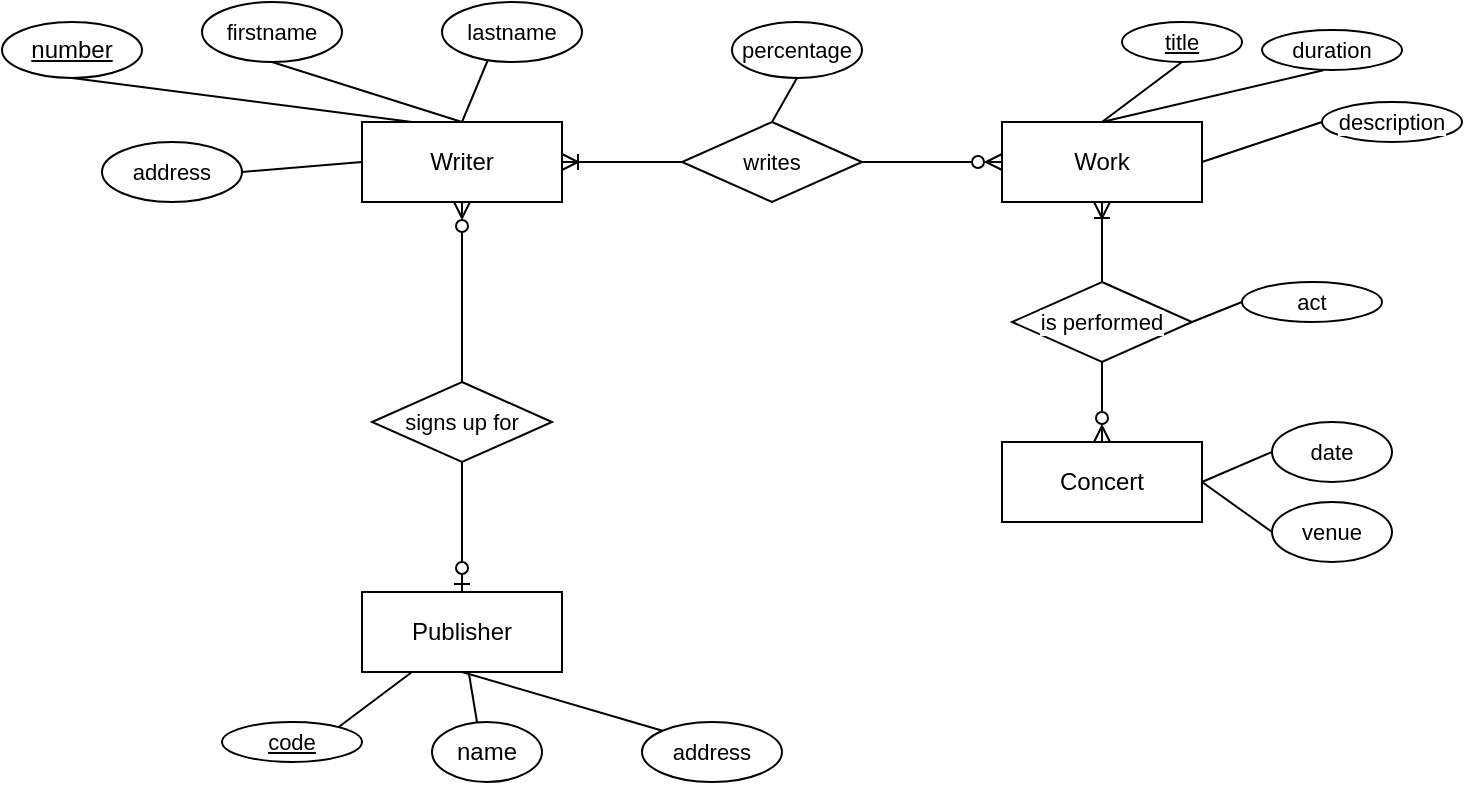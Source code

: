 <mxfile version="24.9.2">
  <diagram id="R2lEEEUBdFMjLlhIrx00" name="Page-1">
    <mxGraphModel dx="1050" dy="579" grid="1" gridSize="10" guides="1" tooltips="1" connect="1" arrows="1" fold="1" page="1" pageScale="1" pageWidth="850" pageHeight="1100" math="0" shadow="0" extFonts="Permanent Marker^https://fonts.googleapis.com/css?family=Permanent+Marker">
      <root>
        <mxCell id="0" />
        <mxCell id="1" parent="0" />
        <mxCell id="HoAKC4LdOyhYHKw9ibHR-8" style="rounded=0;orthogonalLoop=1;jettySize=auto;html=1;exitX=0.25;exitY=0;exitDx=0;exitDy=0;entryX=0.5;entryY=1;entryDx=0;entryDy=0;endArrow=none;endFill=0;" edge="1" parent="1" source="HoAKC4LdOyhYHKw9ibHR-2" target="HoAKC4LdOyhYHKw9ibHR-6">
          <mxGeometry relative="1" as="geometry" />
        </mxCell>
        <mxCell id="HoAKC4LdOyhYHKw9ibHR-12" style="edgeStyle=none;shape=connector;rounded=0;orthogonalLoop=1;jettySize=auto;html=1;exitX=0.5;exitY=0;exitDx=0;exitDy=0;entryX=0.5;entryY=1;entryDx=0;entryDy=0;strokeColor=default;align=center;verticalAlign=middle;fontFamily=Helvetica;fontSize=11;fontColor=default;labelBackgroundColor=default;endArrow=none;endFill=0;" edge="1" parent="1" source="HoAKC4LdOyhYHKw9ibHR-2" target="HoAKC4LdOyhYHKw9ibHR-11">
          <mxGeometry relative="1" as="geometry" />
        </mxCell>
        <mxCell id="HoAKC4LdOyhYHKw9ibHR-14" style="edgeStyle=none;shape=connector;rounded=0;orthogonalLoop=1;jettySize=auto;html=1;exitX=0.5;exitY=0;exitDx=0;exitDy=0;entryX=0.5;entryY=0;entryDx=0;entryDy=0;strokeColor=default;align=center;verticalAlign=middle;fontFamily=Helvetica;fontSize=11;fontColor=default;labelBackgroundColor=default;endArrow=none;endFill=0;" edge="1" parent="1" source="HoAKC4LdOyhYHKw9ibHR-2" target="HoAKC4LdOyhYHKw9ibHR-13">
          <mxGeometry relative="1" as="geometry" />
        </mxCell>
        <mxCell id="HoAKC4LdOyhYHKw9ibHR-16" style="edgeStyle=none;shape=connector;rounded=0;orthogonalLoop=1;jettySize=auto;html=1;exitX=0;exitY=0.5;exitDx=0;exitDy=0;entryX=1;entryY=0.5;entryDx=0;entryDy=0;strokeColor=default;align=center;verticalAlign=middle;fontFamily=Helvetica;fontSize=11;fontColor=default;labelBackgroundColor=default;endArrow=none;endFill=0;" edge="1" parent="1" source="HoAKC4LdOyhYHKw9ibHR-2" target="HoAKC4LdOyhYHKw9ibHR-15">
          <mxGeometry relative="1" as="geometry" />
        </mxCell>
        <mxCell id="HoAKC4LdOyhYHKw9ibHR-28" style="edgeStyle=none;shape=connector;rounded=0;orthogonalLoop=1;jettySize=auto;html=1;exitX=1;exitY=0.5;exitDx=0;exitDy=0;entryX=0;entryY=0.5;entryDx=0;entryDy=0;strokeColor=default;align=center;verticalAlign=middle;fontFamily=Helvetica;fontSize=11;fontColor=default;labelBackgroundColor=default;endArrow=none;endFill=0;startArrow=ERoneToMany;startFill=0;" edge="1" parent="1" source="HoAKC4LdOyhYHKw9ibHR-2" target="HoAKC4LdOyhYHKw9ibHR-27">
          <mxGeometry relative="1" as="geometry" />
        </mxCell>
        <mxCell id="HoAKC4LdOyhYHKw9ibHR-53" style="edgeStyle=none;shape=connector;rounded=0;orthogonalLoop=1;jettySize=auto;html=1;exitX=0.5;exitY=1;exitDx=0;exitDy=0;entryX=0.5;entryY=0;entryDx=0;entryDy=0;strokeColor=default;align=center;verticalAlign=middle;fontFamily=Helvetica;fontSize=11;fontColor=default;labelBackgroundColor=default;endArrow=none;endFill=0;startArrow=ERzeroToMany;startFill=0;" edge="1" parent="1" source="HoAKC4LdOyhYHKw9ibHR-2" target="HoAKC4LdOyhYHKw9ibHR-52">
          <mxGeometry relative="1" as="geometry" />
        </mxCell>
        <mxCell id="HoAKC4LdOyhYHKw9ibHR-2" value="Writer" style="whiteSpace=wrap;html=1;align=center;" vertex="1" parent="1">
          <mxGeometry x="190" y="150" width="100" height="40" as="geometry" />
        </mxCell>
        <mxCell id="HoAKC4LdOyhYHKw9ibHR-17" style="edgeStyle=none;shape=connector;rounded=0;orthogonalLoop=1;jettySize=auto;html=1;exitX=0.25;exitY=1;exitDx=0;exitDy=0;strokeColor=default;align=center;verticalAlign=middle;fontFamily=Helvetica;fontSize=11;fontColor=default;labelBackgroundColor=default;endArrow=none;endFill=0;entryX=0.5;entryY=1;entryDx=0;entryDy=0;" edge="1" parent="1" source="HoAKC4LdOyhYHKw9ibHR-3" target="HoAKC4LdOyhYHKw9ibHR-18">
          <mxGeometry relative="1" as="geometry">
            <mxPoint x="190" y="355" as="targetPoint" />
          </mxGeometry>
        </mxCell>
        <mxCell id="HoAKC4LdOyhYHKw9ibHR-23" value="" style="edgeStyle=none;shape=connector;rounded=0;orthogonalLoop=1;jettySize=auto;html=1;strokeColor=default;align=center;verticalAlign=middle;fontFamily=Helvetica;fontSize=11;fontColor=default;labelBackgroundColor=default;endArrow=none;endFill=0;entryX=0.5;entryY=1;entryDx=0;entryDy=0;" edge="1" parent="1" source="HoAKC4LdOyhYHKw9ibHR-3" target="HoAKC4LdOyhYHKw9ibHR-22">
          <mxGeometry relative="1" as="geometry">
            <mxPoint x="330" y="335" as="targetPoint" />
          </mxGeometry>
        </mxCell>
        <mxCell id="HoAKC4LdOyhYHKw9ibHR-26" style="edgeStyle=none;shape=connector;rounded=0;orthogonalLoop=1;jettySize=auto;html=1;exitX=0.5;exitY=1;exitDx=0;exitDy=0;entryX=0;entryY=0;entryDx=0;entryDy=0;strokeColor=default;align=center;verticalAlign=middle;fontFamily=Helvetica;fontSize=11;fontColor=default;labelBackgroundColor=default;endArrow=none;endFill=0;" edge="1" parent="1" source="HoAKC4LdOyhYHKw9ibHR-3" target="HoAKC4LdOyhYHKw9ibHR-25">
          <mxGeometry relative="1" as="geometry">
            <Array as="points" />
          </mxGeometry>
        </mxCell>
        <mxCell id="HoAKC4LdOyhYHKw9ibHR-3" value="Publisher" style="whiteSpace=wrap;html=1;align=center;" vertex="1" parent="1">
          <mxGeometry x="190" y="385" width="100" height="40" as="geometry" />
        </mxCell>
        <mxCell id="HoAKC4LdOyhYHKw9ibHR-33" style="edgeStyle=none;shape=connector;rounded=0;orthogonalLoop=1;jettySize=auto;html=1;exitX=0.5;exitY=0;exitDx=0;exitDy=0;entryX=0.5;entryY=1;entryDx=0;entryDy=0;strokeColor=default;align=center;verticalAlign=middle;fontFamily=Helvetica;fontSize=11;fontColor=default;labelBackgroundColor=default;endArrow=none;endFill=0;" edge="1" parent="1" source="HoAKC4LdOyhYHKw9ibHR-4" target="HoAKC4LdOyhYHKw9ibHR-31">
          <mxGeometry relative="1" as="geometry" />
        </mxCell>
        <mxCell id="HoAKC4LdOyhYHKw9ibHR-37" style="edgeStyle=none;shape=connector;rounded=0;orthogonalLoop=1;jettySize=auto;html=1;exitX=1;exitY=0.5;exitDx=0;exitDy=0;entryX=0;entryY=0.5;entryDx=0;entryDy=0;strokeColor=default;align=center;verticalAlign=middle;fontFamily=Helvetica;fontSize=11;fontColor=default;labelBackgroundColor=default;endArrow=none;endFill=0;" edge="1" parent="1" source="HoAKC4LdOyhYHKw9ibHR-4" target="HoAKC4LdOyhYHKw9ibHR-36">
          <mxGeometry relative="1" as="geometry" />
        </mxCell>
        <mxCell id="HoAKC4LdOyhYHKw9ibHR-41" style="edgeStyle=none;shape=connector;rounded=0;orthogonalLoop=1;jettySize=auto;html=1;entryX=0.5;entryY=0;entryDx=0;entryDy=0;strokeColor=default;align=center;verticalAlign=middle;fontFamily=Helvetica;fontSize=11;fontColor=default;labelBackgroundColor=default;endArrow=none;endFill=0;exitX=0.5;exitY=1;exitDx=0;exitDy=0;startArrow=ERoneToMany;startFill=0;" edge="1" parent="1" source="HoAKC4LdOyhYHKw9ibHR-4" target="HoAKC4LdOyhYHKw9ibHR-40">
          <mxGeometry relative="1" as="geometry">
            <mxPoint x="560" y="200" as="sourcePoint" />
          </mxGeometry>
        </mxCell>
        <mxCell id="HoAKC4LdOyhYHKw9ibHR-4" value="Work" style="whiteSpace=wrap;html=1;align=center;" vertex="1" parent="1">
          <mxGeometry x="510" y="150" width="100" height="40" as="geometry" />
        </mxCell>
        <mxCell id="HoAKC4LdOyhYHKw9ibHR-46" style="edgeStyle=none;shape=connector;rounded=0;orthogonalLoop=1;jettySize=auto;html=1;exitX=1;exitY=0.5;exitDx=0;exitDy=0;entryX=0;entryY=0.5;entryDx=0;entryDy=0;strokeColor=default;align=center;verticalAlign=middle;fontFamily=Helvetica;fontSize=11;fontColor=default;labelBackgroundColor=default;endArrow=none;endFill=0;" edge="1" parent="1" source="HoAKC4LdOyhYHKw9ibHR-5" target="HoAKC4LdOyhYHKw9ibHR-44">
          <mxGeometry relative="1" as="geometry" />
        </mxCell>
        <mxCell id="HoAKC4LdOyhYHKw9ibHR-47" style="edgeStyle=none;shape=connector;rounded=0;orthogonalLoop=1;jettySize=auto;html=1;exitX=1;exitY=0.5;exitDx=0;exitDy=0;entryX=0;entryY=0.5;entryDx=0;entryDy=0;strokeColor=default;align=center;verticalAlign=middle;fontFamily=Helvetica;fontSize=11;fontColor=default;labelBackgroundColor=default;endArrow=none;endFill=0;" edge="1" parent="1" source="HoAKC4LdOyhYHKw9ibHR-5" target="HoAKC4LdOyhYHKw9ibHR-45">
          <mxGeometry relative="1" as="geometry" />
        </mxCell>
        <mxCell id="HoAKC4LdOyhYHKw9ibHR-5" value="Concert" style="whiteSpace=wrap;html=1;align=center;" vertex="1" parent="1">
          <mxGeometry x="510" y="310" width="100" height="40" as="geometry" />
        </mxCell>
        <mxCell id="HoAKC4LdOyhYHKw9ibHR-6" value="&lt;u&gt;number&lt;/u&gt;" style="ellipse;whiteSpace=wrap;html=1;align=center;" vertex="1" parent="1">
          <mxGeometry x="10" y="100" width="70" height="28" as="geometry" />
        </mxCell>
        <mxCell id="HoAKC4LdOyhYHKw9ibHR-11" value="firstname" style="ellipse;whiteSpace=wrap;html=1;align=center;fontFamily=Helvetica;fontSize=11;fontColor=default;labelBackgroundColor=default;" vertex="1" parent="1">
          <mxGeometry x="110" y="90" width="70" height="30" as="geometry" />
        </mxCell>
        <mxCell id="HoAKC4LdOyhYHKw9ibHR-13" value="lastname" style="ellipse;whiteSpace=wrap;html=1;align=center;fontFamily=Helvetica;fontSize=11;fontColor=default;labelBackgroundColor=default;" vertex="1" parent="1">
          <mxGeometry x="230" y="90" width="70" height="30" as="geometry" />
        </mxCell>
        <mxCell id="HoAKC4LdOyhYHKw9ibHR-15" value="address" style="ellipse;whiteSpace=wrap;html=1;align=center;fontFamily=Helvetica;fontSize=11;fontColor=default;labelBackgroundColor=default;" vertex="1" parent="1">
          <mxGeometry x="60" y="160" width="70" height="30" as="geometry" />
        </mxCell>
        <mxCell id="HoAKC4LdOyhYHKw9ibHR-18" value="&lt;u&gt;code&lt;/u&gt;" style="ellipse;whiteSpace=wrap;html=1;align=center;fontFamily=Helvetica;fontSize=11;fontColor=default;labelBackgroundColor=default;" vertex="1" parent="1">
          <mxGeometry x="120" y="450" width="70" height="20" as="geometry" />
        </mxCell>
        <mxCell id="HoAKC4LdOyhYHKw9ibHR-22" value="name" style="ellipse;whiteSpace=wrap;html=1;" vertex="1" parent="1">
          <mxGeometry x="225" y="450" width="55" height="30" as="geometry" />
        </mxCell>
        <mxCell id="HoAKC4LdOyhYHKw9ibHR-25" value="address" style="ellipse;whiteSpace=wrap;html=1;align=center;fontFamily=Helvetica;fontSize=11;fontColor=default;labelBackgroundColor=default;" vertex="1" parent="1">
          <mxGeometry x="330" y="450" width="70" height="30" as="geometry" />
        </mxCell>
        <mxCell id="HoAKC4LdOyhYHKw9ibHR-29" style="edgeStyle=none;shape=connector;rounded=0;orthogonalLoop=1;jettySize=auto;html=1;exitX=1;exitY=0.5;exitDx=0;exitDy=0;entryX=0;entryY=0.5;entryDx=0;entryDy=0;strokeColor=default;align=center;verticalAlign=middle;fontFamily=Helvetica;fontSize=11;fontColor=default;labelBackgroundColor=default;endArrow=ERzeroToMany;endFill=0;" edge="1" parent="1" source="HoAKC4LdOyhYHKw9ibHR-27" target="HoAKC4LdOyhYHKw9ibHR-4">
          <mxGeometry relative="1" as="geometry" />
        </mxCell>
        <mxCell id="HoAKC4LdOyhYHKw9ibHR-32" style="edgeStyle=none;shape=connector;rounded=0;orthogonalLoop=1;jettySize=auto;html=1;exitX=0.5;exitY=0;exitDx=0;exitDy=0;entryX=0.5;entryY=1;entryDx=0;entryDy=0;strokeColor=default;align=center;verticalAlign=middle;fontFamily=Helvetica;fontSize=11;fontColor=default;labelBackgroundColor=default;endArrow=none;endFill=0;" edge="1" parent="1" source="HoAKC4LdOyhYHKw9ibHR-27" target="HoAKC4LdOyhYHKw9ibHR-30">
          <mxGeometry relative="1" as="geometry" />
        </mxCell>
        <mxCell id="HoAKC4LdOyhYHKw9ibHR-27" value="writes" style="shape=rhombus;perimeter=rhombusPerimeter;whiteSpace=wrap;html=1;align=center;fontFamily=Helvetica;fontSize=11;fontColor=default;labelBackgroundColor=default;" vertex="1" parent="1">
          <mxGeometry x="350" y="150" width="90" height="40" as="geometry" />
        </mxCell>
        <mxCell id="HoAKC4LdOyhYHKw9ibHR-30" value="percentage" style="ellipse;whiteSpace=wrap;html=1;align=center;fontFamily=Helvetica;fontSize=11;fontColor=default;labelBackgroundColor=default;" vertex="1" parent="1">
          <mxGeometry x="375" y="100" width="65" height="28" as="geometry" />
        </mxCell>
        <mxCell id="HoAKC4LdOyhYHKw9ibHR-31" value="&lt;u&gt;title&lt;/u&gt;" style="ellipse;whiteSpace=wrap;html=1;align=center;fontFamily=Helvetica;fontSize=11;fontColor=default;labelBackgroundColor=default;" vertex="1" parent="1">
          <mxGeometry x="570" y="100" width="60" height="20" as="geometry" />
        </mxCell>
        <mxCell id="HoAKC4LdOyhYHKw9ibHR-34" value="duration" style="ellipse;whiteSpace=wrap;html=1;align=center;fontFamily=Helvetica;fontSize=11;fontColor=default;labelBackgroundColor=default;" vertex="1" parent="1">
          <mxGeometry x="640" y="104" width="70" height="20" as="geometry" />
        </mxCell>
        <mxCell id="HoAKC4LdOyhYHKw9ibHR-35" style="edgeStyle=none;shape=connector;rounded=0;orthogonalLoop=1;jettySize=auto;html=1;exitX=0.5;exitY=0;exitDx=0;exitDy=0;entryX=0.438;entryY=1.005;entryDx=0;entryDy=0;entryPerimeter=0;strokeColor=default;align=center;verticalAlign=middle;fontFamily=Helvetica;fontSize=11;fontColor=default;labelBackgroundColor=default;endArrow=none;endFill=0;" edge="1" parent="1" source="HoAKC4LdOyhYHKw9ibHR-4" target="HoAKC4LdOyhYHKw9ibHR-34">
          <mxGeometry relative="1" as="geometry" />
        </mxCell>
        <mxCell id="HoAKC4LdOyhYHKw9ibHR-36" value="description" style="ellipse;whiteSpace=wrap;html=1;align=center;fontFamily=Helvetica;fontSize=11;fontColor=default;labelBackgroundColor=default;" vertex="1" parent="1">
          <mxGeometry x="670" y="140" width="70" height="20" as="geometry" />
        </mxCell>
        <mxCell id="HoAKC4LdOyhYHKw9ibHR-42" style="edgeStyle=none;shape=connector;rounded=0;orthogonalLoop=1;jettySize=auto;html=1;exitX=0.5;exitY=1;exitDx=0;exitDy=0;entryX=0.5;entryY=0;entryDx=0;entryDy=0;strokeColor=default;align=center;verticalAlign=middle;fontFamily=Helvetica;fontSize=11;fontColor=default;labelBackgroundColor=default;endArrow=ERzeroToMany;endFill=0;" edge="1" parent="1" source="HoAKC4LdOyhYHKw9ibHR-40" target="HoAKC4LdOyhYHKw9ibHR-5">
          <mxGeometry relative="1" as="geometry" />
        </mxCell>
        <mxCell id="HoAKC4LdOyhYHKw9ibHR-50" style="edgeStyle=none;shape=connector;rounded=0;orthogonalLoop=1;jettySize=auto;html=1;exitX=1;exitY=0.5;exitDx=0;exitDy=0;entryX=0;entryY=0.5;entryDx=0;entryDy=0;strokeColor=default;align=center;verticalAlign=middle;fontFamily=Helvetica;fontSize=11;fontColor=default;labelBackgroundColor=default;endArrow=none;endFill=0;" edge="1" parent="1" source="HoAKC4LdOyhYHKw9ibHR-40" target="HoAKC4LdOyhYHKw9ibHR-49">
          <mxGeometry relative="1" as="geometry" />
        </mxCell>
        <mxCell id="HoAKC4LdOyhYHKw9ibHR-40" value="is performed" style="shape=rhombus;perimeter=rhombusPerimeter;whiteSpace=wrap;html=1;align=center;fontFamily=Helvetica;fontSize=11;fontColor=default;labelBackgroundColor=default;" vertex="1" parent="1">
          <mxGeometry x="515" y="230" width="90" height="40" as="geometry" />
        </mxCell>
        <mxCell id="HoAKC4LdOyhYHKw9ibHR-44" value="date" style="ellipse;whiteSpace=wrap;html=1;align=center;fontFamily=Helvetica;fontSize=11;fontColor=default;labelBackgroundColor=default;" vertex="1" parent="1">
          <mxGeometry x="645" y="300" width="60" height="30" as="geometry" />
        </mxCell>
        <mxCell id="HoAKC4LdOyhYHKw9ibHR-45" value="venue" style="ellipse;whiteSpace=wrap;html=1;align=center;fontFamily=Helvetica;fontSize=11;fontColor=default;labelBackgroundColor=default;" vertex="1" parent="1">
          <mxGeometry x="645" y="340" width="60" height="30" as="geometry" />
        </mxCell>
        <mxCell id="HoAKC4LdOyhYHKw9ibHR-49" value="act" style="ellipse;whiteSpace=wrap;html=1;align=center;fontFamily=Helvetica;fontSize=11;fontColor=default;labelBackgroundColor=default;" vertex="1" parent="1">
          <mxGeometry x="630" y="230" width="70" height="20" as="geometry" />
        </mxCell>
        <mxCell id="HoAKC4LdOyhYHKw9ibHR-51" style="edgeStyle=none;shape=connector;rounded=0;orthogonalLoop=1;jettySize=auto;html=1;exitX=1;exitY=0.5;exitDx=0;exitDy=0;strokeColor=default;align=center;verticalAlign=middle;fontFamily=Helvetica;fontSize=11;fontColor=default;labelBackgroundColor=default;endArrow=none;endFill=0;" edge="1" parent="1" source="HoAKC4LdOyhYHKw9ibHR-25" target="HoAKC4LdOyhYHKw9ibHR-25">
          <mxGeometry relative="1" as="geometry" />
        </mxCell>
        <mxCell id="HoAKC4LdOyhYHKw9ibHR-54" style="edgeStyle=none;shape=connector;rounded=0;orthogonalLoop=1;jettySize=auto;html=1;exitX=0.5;exitY=1;exitDx=0;exitDy=0;strokeColor=default;align=center;verticalAlign=middle;fontFamily=Helvetica;fontSize=11;fontColor=default;labelBackgroundColor=default;endArrow=ERzeroToOne;endFill=0;" edge="1" parent="1" source="HoAKC4LdOyhYHKw9ibHR-52" target="HoAKC4LdOyhYHKw9ibHR-3">
          <mxGeometry relative="1" as="geometry" />
        </mxCell>
        <mxCell id="HoAKC4LdOyhYHKw9ibHR-52" value="signs up for" style="shape=rhombus;perimeter=rhombusPerimeter;whiteSpace=wrap;html=1;align=center;fontFamily=Helvetica;fontSize=11;fontColor=default;labelBackgroundColor=default;" vertex="1" parent="1">
          <mxGeometry x="195" y="280" width="90" height="40" as="geometry" />
        </mxCell>
      </root>
    </mxGraphModel>
  </diagram>
</mxfile>

